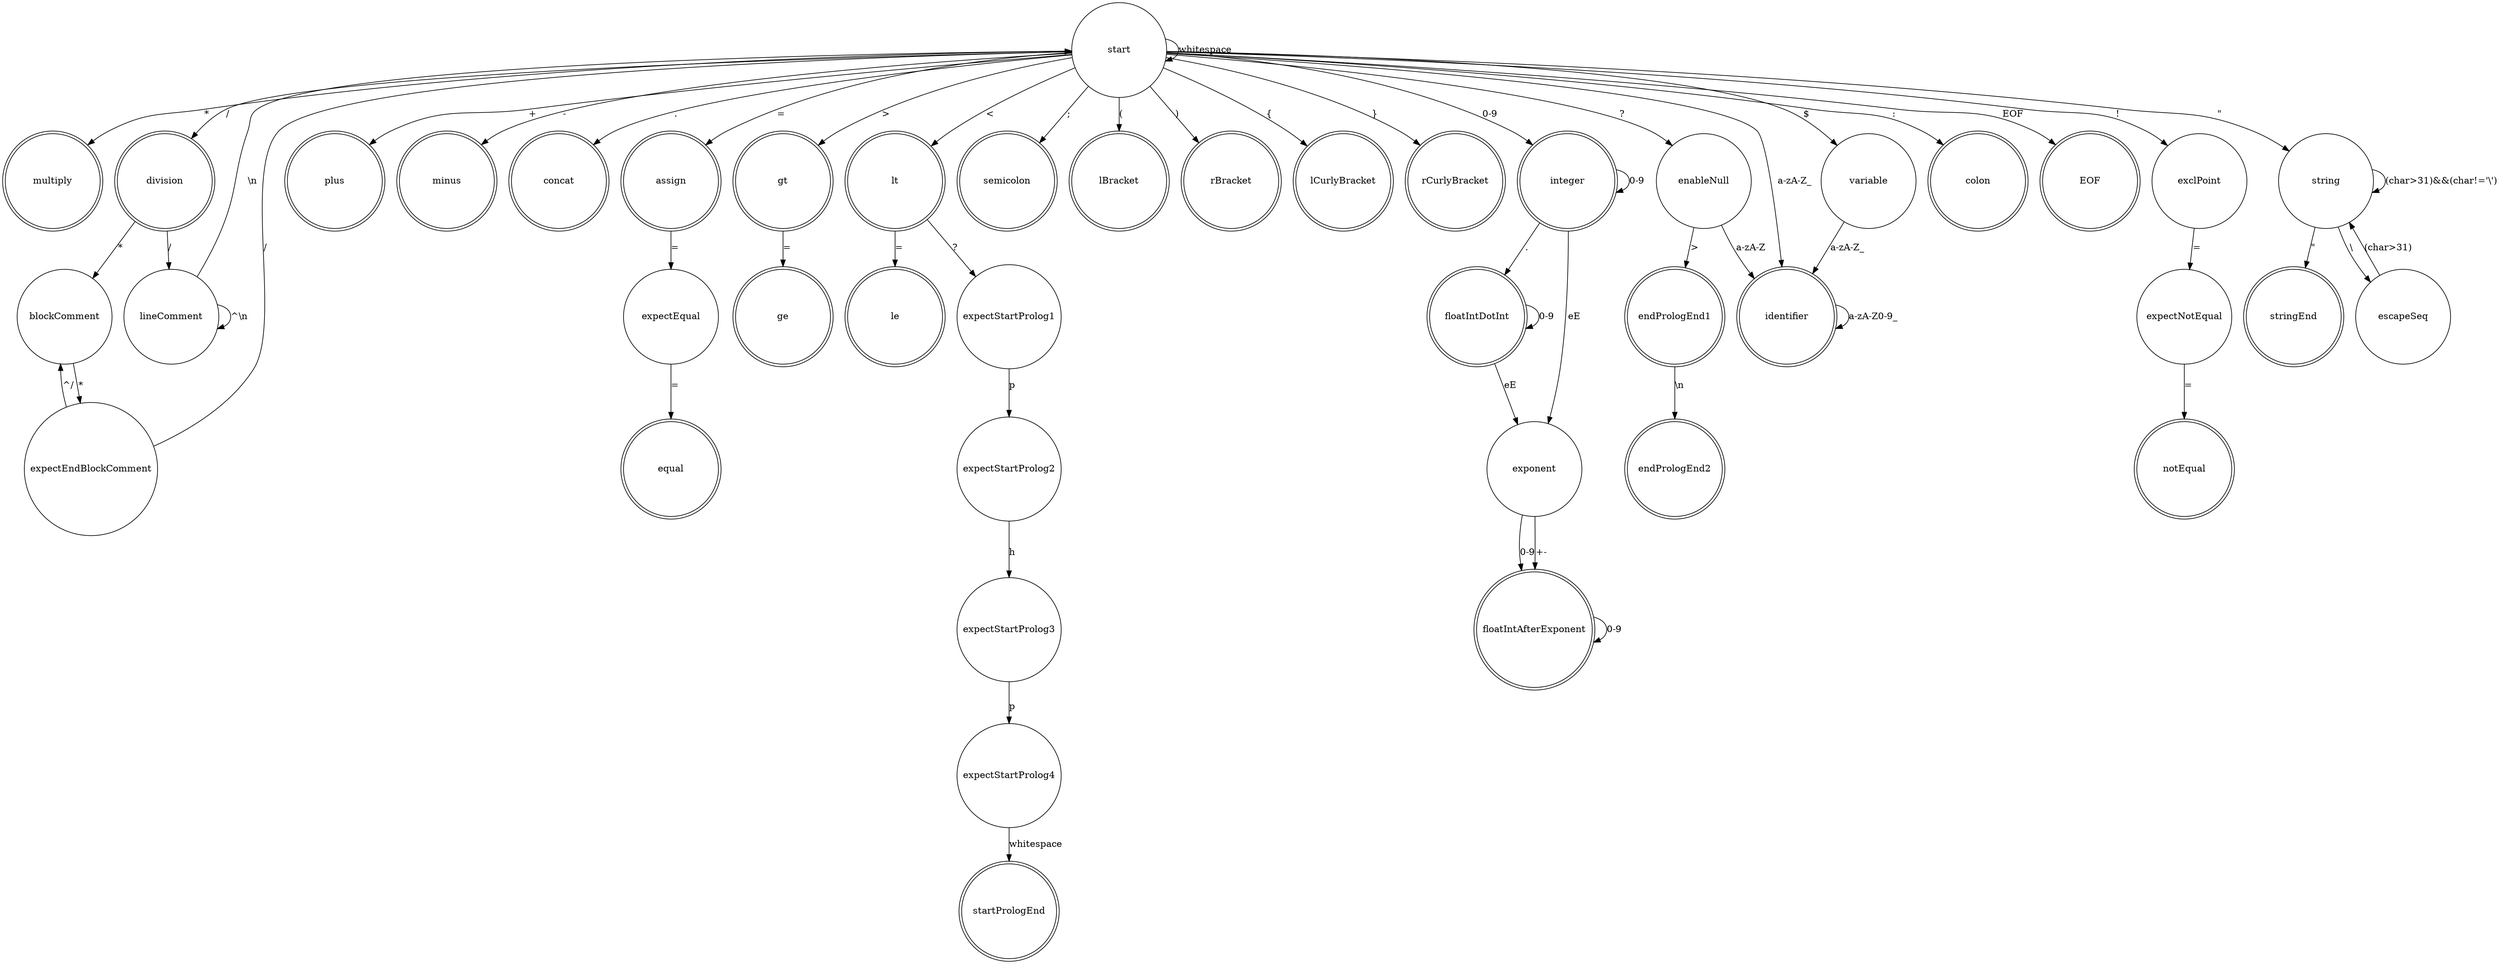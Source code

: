 digraph G {
    node [shape=circle, width=2]{
        node [shape=doublecircle]
        multiply
        division
        plus
        minus
        concat
        assign
        equal
        gt
        ge
        lt
        le
        semicolon
        lBracket
        rBracket
        lCurlyBracket 
        rCurlyBracket 
        notEqual
        integer
        floatIntDotInt // float
        floatIntAfterExponent // float
        stringEnd
        startPrologEnd
        endPrologEnd1
        endPrologEnd2
        identifier
        colon
        EOF
    }

    start -> multiply [label = "*"]
    
    start -> division [label = "/"]
    division -> lineComment [label="/"]
    lineComment -> lineComment [label="^\\n"]
    lineComment -> start [label="\\n"]
    division -> blockComment [label="*"]
    blockComment -> expectEndBlockComment[label="*"]
    expectEndBlockComment -> blockComment[label="^/"]
    expectEndBlockComment -> start[label="/"]

    start -> plus[label="+"]

    start -> minus[label="-"]

    start -> concat[label="."]

    start -> assign[label="="]
    assign -> expectEqual[label="="]
    expectEqual -> equal[label="="]

    start -> gt[label=">"]
    gt -> ge[label="="]
    
    start -> lt[label="<"]
    lt -> le[label="="]
    lt -> expectStartProlog1[label="?"]
    expectStartProlog1 -> expectStartProlog2[label="p"]
    expectStartProlog2 -> expectStartProlog3[label="h"]
    expectStartProlog3 -> expectStartProlog4[label="p"]
    expectStartProlog4 -> startPrologEnd[label="whitespace"]
    
    start -> enableNull[label="?"]
    enableNull -> identifier[label="a-zA-Z"]
    enableNull -> endPrologEnd1[label=">"]
    endPrologEnd1 -> endPrologEnd2[label="\\n"]

    start -> exclPoint[label="!"]
    exclPoint -> expectNotEqual[label="="]
    expectNotEqual -> notEqual[label="="]

    start -> semicolon[label=";"]

    start -> lBracket[label="("]

    start -> rBracket[label=")"]

    start -> lCurlyBracket[label="{"]

    start -> rCurlyBracket[label="}"]

    start -> integer[label="0-9"]
    integer -> integer[label="0-9"]
    integer -> floatIntDotInt[label="."]
    floatIntDotInt -> floatIntDotInt[label="0-9"]
    integer -> exponent[label="eE"]
    exponent -> floatIntAfterExponent[label="0-9"]
    exponent -> floatIntAfterExponent[label="+-"]
    floatIntAfterExponent -> floatIntAfterExponent[label="0-9"]
    floatIntDotInt -> exponent[label="eE"]

    start -> string[label="\""]
    string -> string[label="(char>31)&&(char!='\\')"]
    string -> escapeSeq[label="\\"]
    escapeSeq -> string[label="(char>31)"]
    string -> stringEnd[label="\""]

    start -> start[label="whitespace"]
    
    start -> identifier[label="a-zA-Z_"]
    identifier -> identifier[label="a-zA-Z0-9_"]

    start -> colon[label=":"]

    start -> variable[label="$"]
    variable -> identifier[label="a-zA-Z_"]

    start -> EOF[label="EOF"]
    
}
